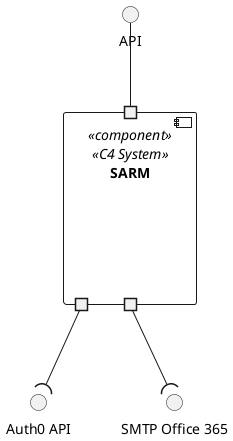 @startuml logic-view
top to bottom direction

interface "API" as API
interface "Auth0 API" as A0API
interface "SMTP Office 365" as SMTP_Office_365

component "SARM" <<component>> <<C4 System>> {
    portin " " as PI
    portout " " as PI1
    portout " " as PI2
}

API -- PI
PI1 --( A0API
PI2 --( SMTP_Office_365

@enduml
